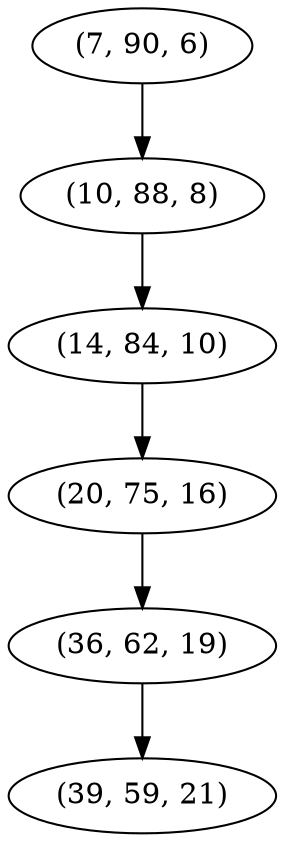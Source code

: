 digraph tree {
    "(7, 90, 6)";
    "(10, 88, 8)";
    "(14, 84, 10)";
    "(20, 75, 16)";
    "(36, 62, 19)";
    "(39, 59, 21)";
    "(7, 90, 6)" -> "(10, 88, 8)";
    "(10, 88, 8)" -> "(14, 84, 10)";
    "(14, 84, 10)" -> "(20, 75, 16)";
    "(20, 75, 16)" -> "(36, 62, 19)";
    "(36, 62, 19)" -> "(39, 59, 21)";
}

